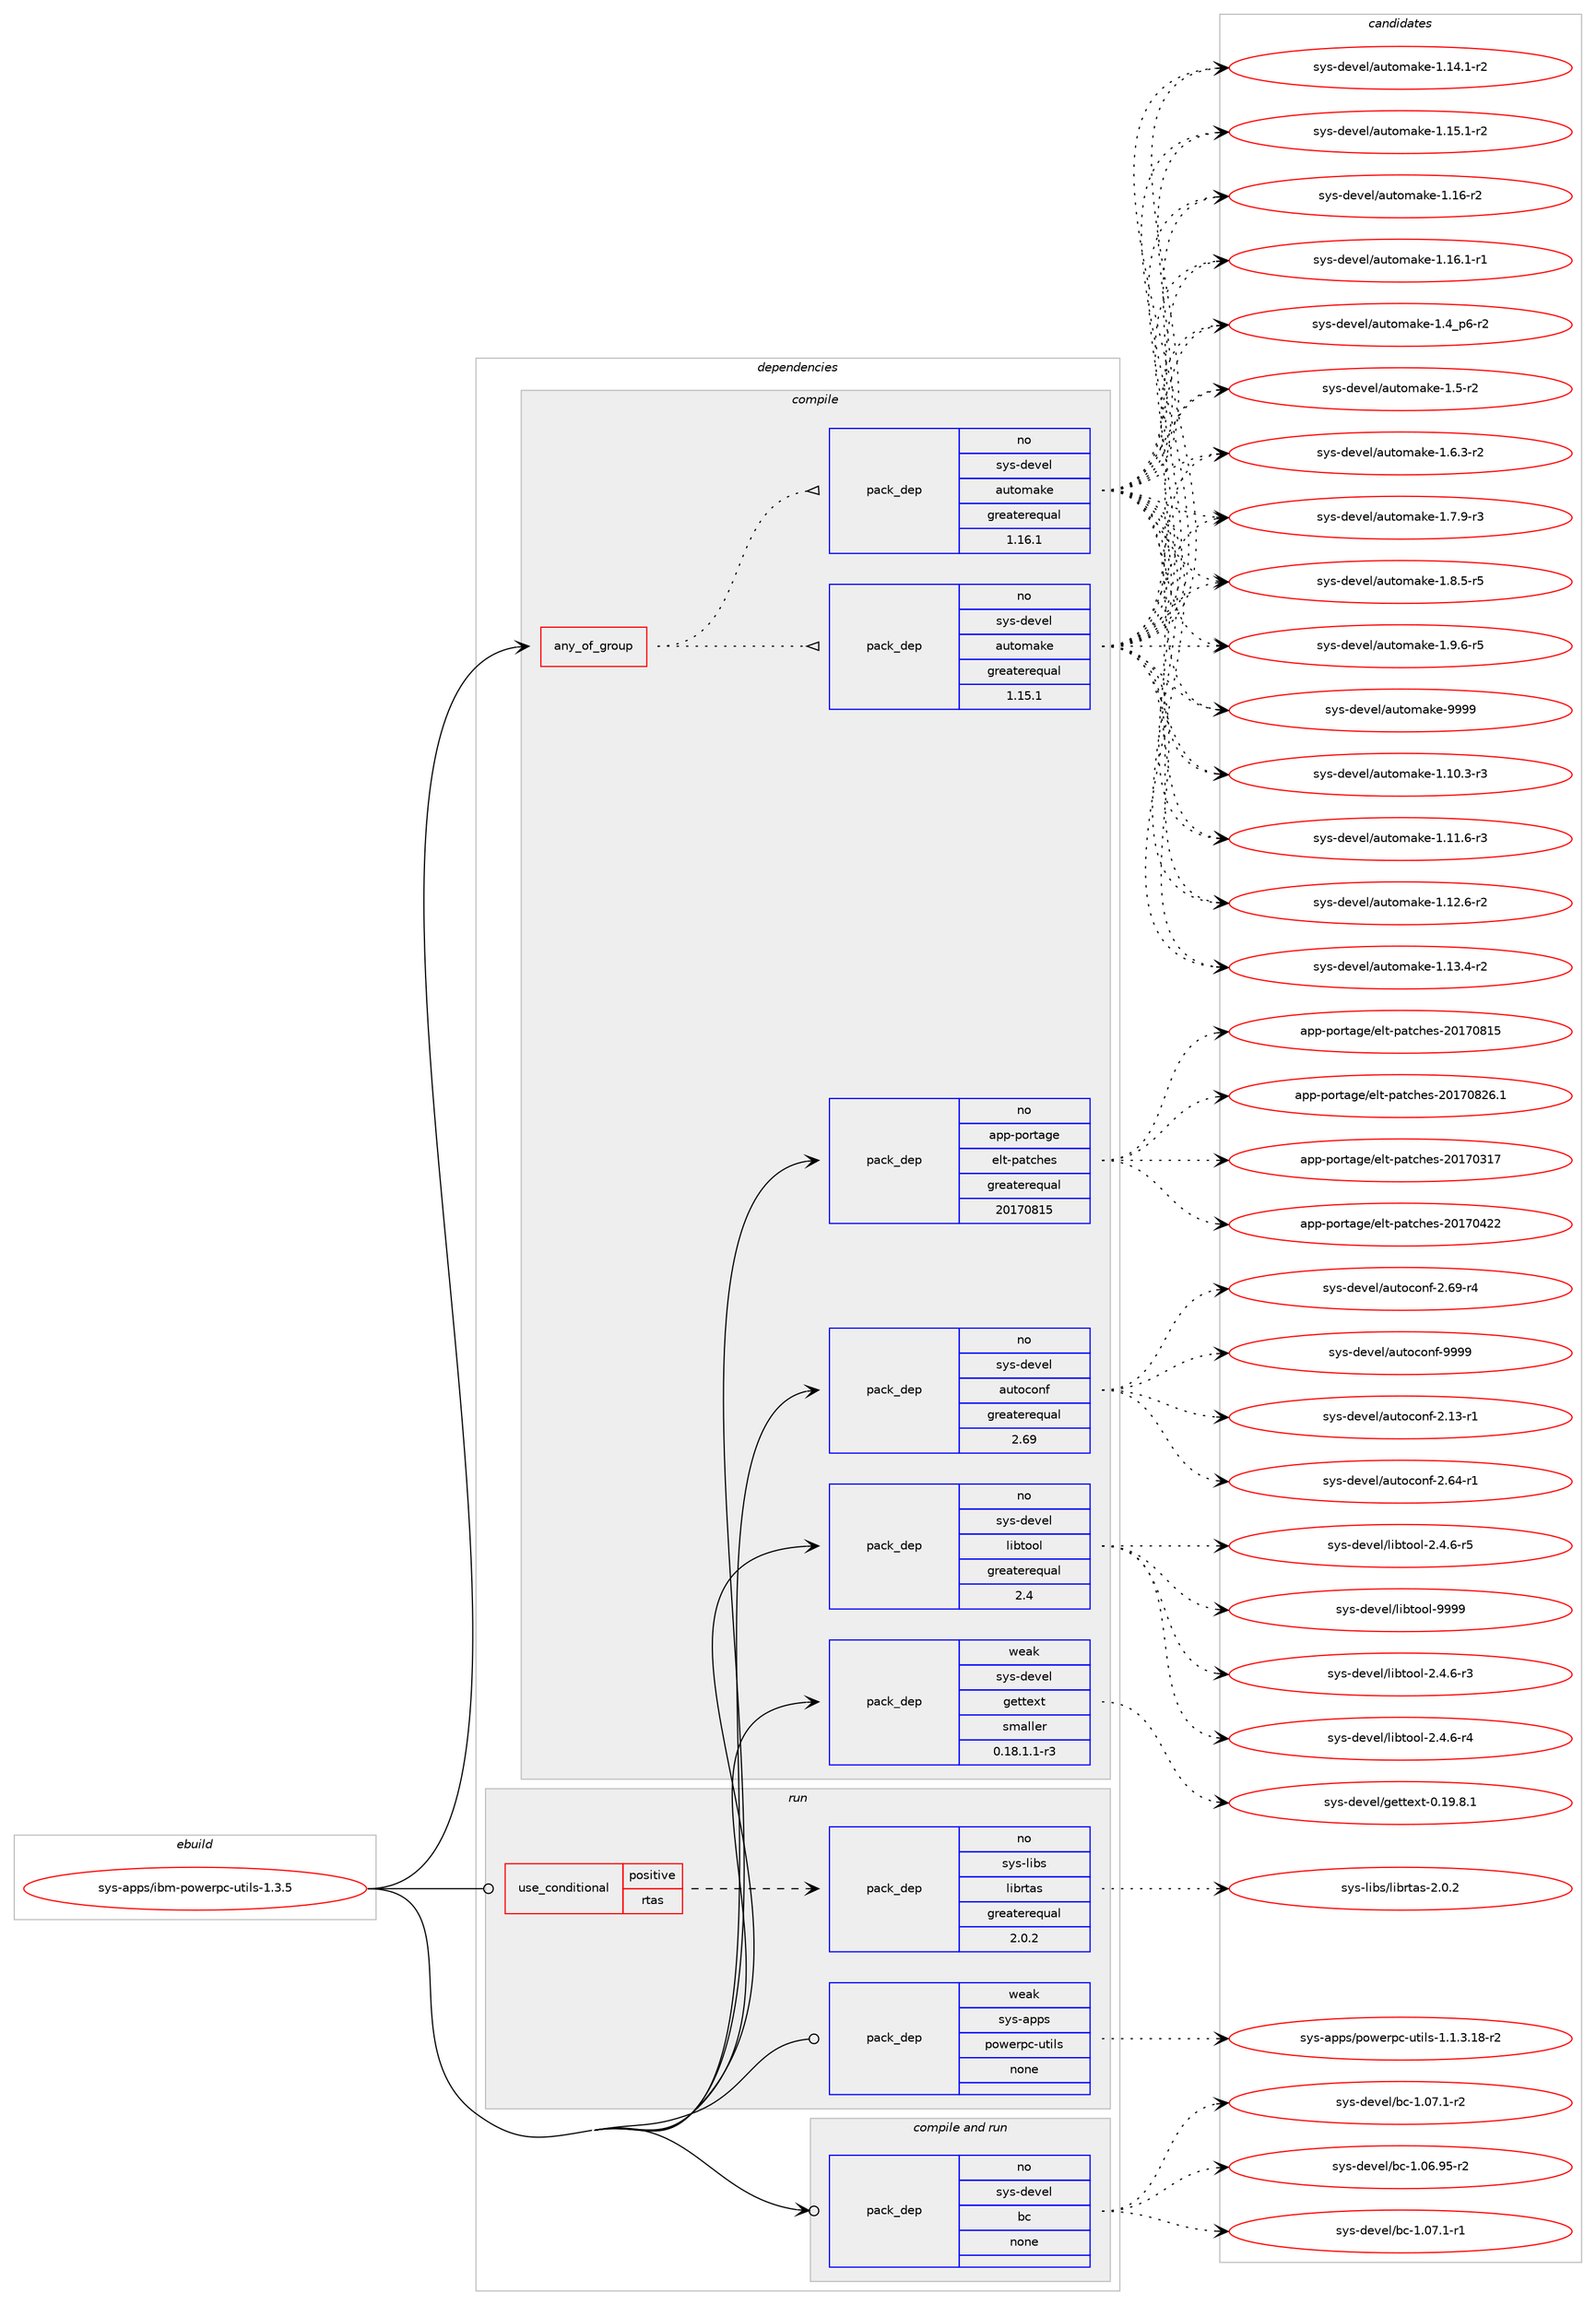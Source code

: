 digraph prolog {

# *************
# Graph options
# *************

newrank=true;
concentrate=true;
compound=true;
graph [rankdir=LR,fontname=Helvetica,fontsize=10,ranksep=1.5];#, ranksep=2.5, nodesep=0.2];
edge  [arrowhead=vee];
node  [fontname=Helvetica,fontsize=10];

# **********
# The ebuild
# **********

subgraph cluster_leftcol {
color=gray;
rank=same;
label=<<i>ebuild</i>>;
id [label="sys-apps/ibm-powerpc-utils-1.3.5", color=red, width=4, href="../sys-apps/ibm-powerpc-utils-1.3.5.svg"];
}

# ****************
# The dependencies
# ****************

subgraph cluster_midcol {
color=gray;
label=<<i>dependencies</i>>;
subgraph cluster_compile {
fillcolor="#eeeeee";
style=filled;
label=<<i>compile</i>>;
subgraph any27116 {
dependency1711703 [label=<<TABLE BORDER="0" CELLBORDER="1" CELLSPACING="0" CELLPADDING="4"><TR><TD CELLPADDING="10">any_of_group</TD></TR></TABLE>>, shape=none, color=red];subgraph pack1227427 {
dependency1711704 [label=<<TABLE BORDER="0" CELLBORDER="1" CELLSPACING="0" CELLPADDING="4" WIDTH="220"><TR><TD ROWSPAN="6" CELLPADDING="30">pack_dep</TD></TR><TR><TD WIDTH="110">no</TD></TR><TR><TD>sys-devel</TD></TR><TR><TD>automake</TD></TR><TR><TD>greaterequal</TD></TR><TR><TD>1.16.1</TD></TR></TABLE>>, shape=none, color=blue];
}
dependency1711703:e -> dependency1711704:w [weight=20,style="dotted",arrowhead="oinv"];
subgraph pack1227428 {
dependency1711705 [label=<<TABLE BORDER="0" CELLBORDER="1" CELLSPACING="0" CELLPADDING="4" WIDTH="220"><TR><TD ROWSPAN="6" CELLPADDING="30">pack_dep</TD></TR><TR><TD WIDTH="110">no</TD></TR><TR><TD>sys-devel</TD></TR><TR><TD>automake</TD></TR><TR><TD>greaterequal</TD></TR><TR><TD>1.15.1</TD></TR></TABLE>>, shape=none, color=blue];
}
dependency1711703:e -> dependency1711705:w [weight=20,style="dotted",arrowhead="oinv"];
}
id:e -> dependency1711703:w [weight=20,style="solid",arrowhead="vee"];
subgraph pack1227429 {
dependency1711706 [label=<<TABLE BORDER="0" CELLBORDER="1" CELLSPACING="0" CELLPADDING="4" WIDTH="220"><TR><TD ROWSPAN="6" CELLPADDING="30">pack_dep</TD></TR><TR><TD WIDTH="110">no</TD></TR><TR><TD>app-portage</TD></TR><TR><TD>elt-patches</TD></TR><TR><TD>greaterequal</TD></TR><TR><TD>20170815</TD></TR></TABLE>>, shape=none, color=blue];
}
id:e -> dependency1711706:w [weight=20,style="solid",arrowhead="vee"];
subgraph pack1227430 {
dependency1711707 [label=<<TABLE BORDER="0" CELLBORDER="1" CELLSPACING="0" CELLPADDING="4" WIDTH="220"><TR><TD ROWSPAN="6" CELLPADDING="30">pack_dep</TD></TR><TR><TD WIDTH="110">no</TD></TR><TR><TD>sys-devel</TD></TR><TR><TD>autoconf</TD></TR><TR><TD>greaterequal</TD></TR><TR><TD>2.69</TD></TR></TABLE>>, shape=none, color=blue];
}
id:e -> dependency1711707:w [weight=20,style="solid",arrowhead="vee"];
subgraph pack1227431 {
dependency1711708 [label=<<TABLE BORDER="0" CELLBORDER="1" CELLSPACING="0" CELLPADDING="4" WIDTH="220"><TR><TD ROWSPAN="6" CELLPADDING="30">pack_dep</TD></TR><TR><TD WIDTH="110">no</TD></TR><TR><TD>sys-devel</TD></TR><TR><TD>libtool</TD></TR><TR><TD>greaterequal</TD></TR><TR><TD>2.4</TD></TR></TABLE>>, shape=none, color=blue];
}
id:e -> dependency1711708:w [weight=20,style="solid",arrowhead="vee"];
subgraph pack1227432 {
dependency1711709 [label=<<TABLE BORDER="0" CELLBORDER="1" CELLSPACING="0" CELLPADDING="4" WIDTH="220"><TR><TD ROWSPAN="6" CELLPADDING="30">pack_dep</TD></TR><TR><TD WIDTH="110">weak</TD></TR><TR><TD>sys-devel</TD></TR><TR><TD>gettext</TD></TR><TR><TD>smaller</TD></TR><TR><TD>0.18.1.1-r3</TD></TR></TABLE>>, shape=none, color=blue];
}
id:e -> dependency1711709:w [weight=20,style="solid",arrowhead="vee"];
}
subgraph cluster_compileandrun {
fillcolor="#eeeeee";
style=filled;
label=<<i>compile and run</i>>;
subgraph pack1227433 {
dependency1711710 [label=<<TABLE BORDER="0" CELLBORDER="1" CELLSPACING="0" CELLPADDING="4" WIDTH="220"><TR><TD ROWSPAN="6" CELLPADDING="30">pack_dep</TD></TR><TR><TD WIDTH="110">no</TD></TR><TR><TD>sys-devel</TD></TR><TR><TD>bc</TD></TR><TR><TD>none</TD></TR><TR><TD></TD></TR></TABLE>>, shape=none, color=blue];
}
id:e -> dependency1711710:w [weight=20,style="solid",arrowhead="odotvee"];
}
subgraph cluster_run {
fillcolor="#eeeeee";
style=filled;
label=<<i>run</i>>;
subgraph cond456295 {
dependency1711711 [label=<<TABLE BORDER="0" CELLBORDER="1" CELLSPACING="0" CELLPADDING="4"><TR><TD ROWSPAN="3" CELLPADDING="10">use_conditional</TD></TR><TR><TD>positive</TD></TR><TR><TD>rtas</TD></TR></TABLE>>, shape=none, color=red];
subgraph pack1227434 {
dependency1711712 [label=<<TABLE BORDER="0" CELLBORDER="1" CELLSPACING="0" CELLPADDING="4" WIDTH="220"><TR><TD ROWSPAN="6" CELLPADDING="30">pack_dep</TD></TR><TR><TD WIDTH="110">no</TD></TR><TR><TD>sys-libs</TD></TR><TR><TD>librtas</TD></TR><TR><TD>greaterequal</TD></TR><TR><TD>2.0.2</TD></TR></TABLE>>, shape=none, color=blue];
}
dependency1711711:e -> dependency1711712:w [weight=20,style="dashed",arrowhead="vee"];
}
id:e -> dependency1711711:w [weight=20,style="solid",arrowhead="odot"];
subgraph pack1227435 {
dependency1711713 [label=<<TABLE BORDER="0" CELLBORDER="1" CELLSPACING="0" CELLPADDING="4" WIDTH="220"><TR><TD ROWSPAN="6" CELLPADDING="30">pack_dep</TD></TR><TR><TD WIDTH="110">weak</TD></TR><TR><TD>sys-apps</TD></TR><TR><TD>powerpc-utils</TD></TR><TR><TD>none</TD></TR><TR><TD></TD></TR></TABLE>>, shape=none, color=blue];
}
id:e -> dependency1711713:w [weight=20,style="solid",arrowhead="odot"];
}
}

# **************
# The candidates
# **************

subgraph cluster_choices {
rank=same;
color=gray;
label=<<i>candidates</i>>;

subgraph choice1227427 {
color=black;
nodesep=1;
choice11512111545100101118101108479711711611110997107101454946494846514511451 [label="sys-devel/automake-1.10.3-r3", color=red, width=4,href="../sys-devel/automake-1.10.3-r3.svg"];
choice11512111545100101118101108479711711611110997107101454946494946544511451 [label="sys-devel/automake-1.11.6-r3", color=red, width=4,href="../sys-devel/automake-1.11.6-r3.svg"];
choice11512111545100101118101108479711711611110997107101454946495046544511450 [label="sys-devel/automake-1.12.6-r2", color=red, width=4,href="../sys-devel/automake-1.12.6-r2.svg"];
choice11512111545100101118101108479711711611110997107101454946495146524511450 [label="sys-devel/automake-1.13.4-r2", color=red, width=4,href="../sys-devel/automake-1.13.4-r2.svg"];
choice11512111545100101118101108479711711611110997107101454946495246494511450 [label="sys-devel/automake-1.14.1-r2", color=red, width=4,href="../sys-devel/automake-1.14.1-r2.svg"];
choice11512111545100101118101108479711711611110997107101454946495346494511450 [label="sys-devel/automake-1.15.1-r2", color=red, width=4,href="../sys-devel/automake-1.15.1-r2.svg"];
choice1151211154510010111810110847971171161111099710710145494649544511450 [label="sys-devel/automake-1.16-r2", color=red, width=4,href="../sys-devel/automake-1.16-r2.svg"];
choice11512111545100101118101108479711711611110997107101454946495446494511449 [label="sys-devel/automake-1.16.1-r1", color=red, width=4,href="../sys-devel/automake-1.16.1-r1.svg"];
choice115121115451001011181011084797117116111109971071014549465295112544511450 [label="sys-devel/automake-1.4_p6-r2", color=red, width=4,href="../sys-devel/automake-1.4_p6-r2.svg"];
choice11512111545100101118101108479711711611110997107101454946534511450 [label="sys-devel/automake-1.5-r2", color=red, width=4,href="../sys-devel/automake-1.5-r2.svg"];
choice115121115451001011181011084797117116111109971071014549465446514511450 [label="sys-devel/automake-1.6.3-r2", color=red, width=4,href="../sys-devel/automake-1.6.3-r2.svg"];
choice115121115451001011181011084797117116111109971071014549465546574511451 [label="sys-devel/automake-1.7.9-r3", color=red, width=4,href="../sys-devel/automake-1.7.9-r3.svg"];
choice115121115451001011181011084797117116111109971071014549465646534511453 [label="sys-devel/automake-1.8.5-r5", color=red, width=4,href="../sys-devel/automake-1.8.5-r5.svg"];
choice115121115451001011181011084797117116111109971071014549465746544511453 [label="sys-devel/automake-1.9.6-r5", color=red, width=4,href="../sys-devel/automake-1.9.6-r5.svg"];
choice115121115451001011181011084797117116111109971071014557575757 [label="sys-devel/automake-9999", color=red, width=4,href="../sys-devel/automake-9999.svg"];
dependency1711704:e -> choice11512111545100101118101108479711711611110997107101454946494846514511451:w [style=dotted,weight="100"];
dependency1711704:e -> choice11512111545100101118101108479711711611110997107101454946494946544511451:w [style=dotted,weight="100"];
dependency1711704:e -> choice11512111545100101118101108479711711611110997107101454946495046544511450:w [style=dotted,weight="100"];
dependency1711704:e -> choice11512111545100101118101108479711711611110997107101454946495146524511450:w [style=dotted,weight="100"];
dependency1711704:e -> choice11512111545100101118101108479711711611110997107101454946495246494511450:w [style=dotted,weight="100"];
dependency1711704:e -> choice11512111545100101118101108479711711611110997107101454946495346494511450:w [style=dotted,weight="100"];
dependency1711704:e -> choice1151211154510010111810110847971171161111099710710145494649544511450:w [style=dotted,weight="100"];
dependency1711704:e -> choice11512111545100101118101108479711711611110997107101454946495446494511449:w [style=dotted,weight="100"];
dependency1711704:e -> choice115121115451001011181011084797117116111109971071014549465295112544511450:w [style=dotted,weight="100"];
dependency1711704:e -> choice11512111545100101118101108479711711611110997107101454946534511450:w [style=dotted,weight="100"];
dependency1711704:e -> choice115121115451001011181011084797117116111109971071014549465446514511450:w [style=dotted,weight="100"];
dependency1711704:e -> choice115121115451001011181011084797117116111109971071014549465546574511451:w [style=dotted,weight="100"];
dependency1711704:e -> choice115121115451001011181011084797117116111109971071014549465646534511453:w [style=dotted,weight="100"];
dependency1711704:e -> choice115121115451001011181011084797117116111109971071014549465746544511453:w [style=dotted,weight="100"];
dependency1711704:e -> choice115121115451001011181011084797117116111109971071014557575757:w [style=dotted,weight="100"];
}
subgraph choice1227428 {
color=black;
nodesep=1;
choice11512111545100101118101108479711711611110997107101454946494846514511451 [label="sys-devel/automake-1.10.3-r3", color=red, width=4,href="../sys-devel/automake-1.10.3-r3.svg"];
choice11512111545100101118101108479711711611110997107101454946494946544511451 [label="sys-devel/automake-1.11.6-r3", color=red, width=4,href="../sys-devel/automake-1.11.6-r3.svg"];
choice11512111545100101118101108479711711611110997107101454946495046544511450 [label="sys-devel/automake-1.12.6-r2", color=red, width=4,href="../sys-devel/automake-1.12.6-r2.svg"];
choice11512111545100101118101108479711711611110997107101454946495146524511450 [label="sys-devel/automake-1.13.4-r2", color=red, width=4,href="../sys-devel/automake-1.13.4-r2.svg"];
choice11512111545100101118101108479711711611110997107101454946495246494511450 [label="sys-devel/automake-1.14.1-r2", color=red, width=4,href="../sys-devel/automake-1.14.1-r2.svg"];
choice11512111545100101118101108479711711611110997107101454946495346494511450 [label="sys-devel/automake-1.15.1-r2", color=red, width=4,href="../sys-devel/automake-1.15.1-r2.svg"];
choice1151211154510010111810110847971171161111099710710145494649544511450 [label="sys-devel/automake-1.16-r2", color=red, width=4,href="../sys-devel/automake-1.16-r2.svg"];
choice11512111545100101118101108479711711611110997107101454946495446494511449 [label="sys-devel/automake-1.16.1-r1", color=red, width=4,href="../sys-devel/automake-1.16.1-r1.svg"];
choice115121115451001011181011084797117116111109971071014549465295112544511450 [label="sys-devel/automake-1.4_p6-r2", color=red, width=4,href="../sys-devel/automake-1.4_p6-r2.svg"];
choice11512111545100101118101108479711711611110997107101454946534511450 [label="sys-devel/automake-1.5-r2", color=red, width=4,href="../sys-devel/automake-1.5-r2.svg"];
choice115121115451001011181011084797117116111109971071014549465446514511450 [label="sys-devel/automake-1.6.3-r2", color=red, width=4,href="../sys-devel/automake-1.6.3-r2.svg"];
choice115121115451001011181011084797117116111109971071014549465546574511451 [label="sys-devel/automake-1.7.9-r3", color=red, width=4,href="../sys-devel/automake-1.7.9-r3.svg"];
choice115121115451001011181011084797117116111109971071014549465646534511453 [label="sys-devel/automake-1.8.5-r5", color=red, width=4,href="../sys-devel/automake-1.8.5-r5.svg"];
choice115121115451001011181011084797117116111109971071014549465746544511453 [label="sys-devel/automake-1.9.6-r5", color=red, width=4,href="../sys-devel/automake-1.9.6-r5.svg"];
choice115121115451001011181011084797117116111109971071014557575757 [label="sys-devel/automake-9999", color=red, width=4,href="../sys-devel/automake-9999.svg"];
dependency1711705:e -> choice11512111545100101118101108479711711611110997107101454946494846514511451:w [style=dotted,weight="100"];
dependency1711705:e -> choice11512111545100101118101108479711711611110997107101454946494946544511451:w [style=dotted,weight="100"];
dependency1711705:e -> choice11512111545100101118101108479711711611110997107101454946495046544511450:w [style=dotted,weight="100"];
dependency1711705:e -> choice11512111545100101118101108479711711611110997107101454946495146524511450:w [style=dotted,weight="100"];
dependency1711705:e -> choice11512111545100101118101108479711711611110997107101454946495246494511450:w [style=dotted,weight="100"];
dependency1711705:e -> choice11512111545100101118101108479711711611110997107101454946495346494511450:w [style=dotted,weight="100"];
dependency1711705:e -> choice1151211154510010111810110847971171161111099710710145494649544511450:w [style=dotted,weight="100"];
dependency1711705:e -> choice11512111545100101118101108479711711611110997107101454946495446494511449:w [style=dotted,weight="100"];
dependency1711705:e -> choice115121115451001011181011084797117116111109971071014549465295112544511450:w [style=dotted,weight="100"];
dependency1711705:e -> choice11512111545100101118101108479711711611110997107101454946534511450:w [style=dotted,weight="100"];
dependency1711705:e -> choice115121115451001011181011084797117116111109971071014549465446514511450:w [style=dotted,weight="100"];
dependency1711705:e -> choice115121115451001011181011084797117116111109971071014549465546574511451:w [style=dotted,weight="100"];
dependency1711705:e -> choice115121115451001011181011084797117116111109971071014549465646534511453:w [style=dotted,weight="100"];
dependency1711705:e -> choice115121115451001011181011084797117116111109971071014549465746544511453:w [style=dotted,weight="100"];
dependency1711705:e -> choice115121115451001011181011084797117116111109971071014557575757:w [style=dotted,weight="100"];
}
subgraph choice1227429 {
color=black;
nodesep=1;
choice97112112451121111141169710310147101108116451129711699104101115455048495548514955 [label="app-portage/elt-patches-20170317", color=red, width=4,href="../app-portage/elt-patches-20170317.svg"];
choice97112112451121111141169710310147101108116451129711699104101115455048495548525050 [label="app-portage/elt-patches-20170422", color=red, width=4,href="../app-portage/elt-patches-20170422.svg"];
choice97112112451121111141169710310147101108116451129711699104101115455048495548564953 [label="app-portage/elt-patches-20170815", color=red, width=4,href="../app-portage/elt-patches-20170815.svg"];
choice971121124511211111411697103101471011081164511297116991041011154550484955485650544649 [label="app-portage/elt-patches-20170826.1", color=red, width=4,href="../app-portage/elt-patches-20170826.1.svg"];
dependency1711706:e -> choice97112112451121111141169710310147101108116451129711699104101115455048495548514955:w [style=dotted,weight="100"];
dependency1711706:e -> choice97112112451121111141169710310147101108116451129711699104101115455048495548525050:w [style=dotted,weight="100"];
dependency1711706:e -> choice97112112451121111141169710310147101108116451129711699104101115455048495548564953:w [style=dotted,weight="100"];
dependency1711706:e -> choice971121124511211111411697103101471011081164511297116991041011154550484955485650544649:w [style=dotted,weight="100"];
}
subgraph choice1227430 {
color=black;
nodesep=1;
choice1151211154510010111810110847971171161119911111010245504649514511449 [label="sys-devel/autoconf-2.13-r1", color=red, width=4,href="../sys-devel/autoconf-2.13-r1.svg"];
choice1151211154510010111810110847971171161119911111010245504654524511449 [label="sys-devel/autoconf-2.64-r1", color=red, width=4,href="../sys-devel/autoconf-2.64-r1.svg"];
choice1151211154510010111810110847971171161119911111010245504654574511452 [label="sys-devel/autoconf-2.69-r4", color=red, width=4,href="../sys-devel/autoconf-2.69-r4.svg"];
choice115121115451001011181011084797117116111991111101024557575757 [label="sys-devel/autoconf-9999", color=red, width=4,href="../sys-devel/autoconf-9999.svg"];
dependency1711707:e -> choice1151211154510010111810110847971171161119911111010245504649514511449:w [style=dotted,weight="100"];
dependency1711707:e -> choice1151211154510010111810110847971171161119911111010245504654524511449:w [style=dotted,weight="100"];
dependency1711707:e -> choice1151211154510010111810110847971171161119911111010245504654574511452:w [style=dotted,weight="100"];
dependency1711707:e -> choice115121115451001011181011084797117116111991111101024557575757:w [style=dotted,weight="100"];
}
subgraph choice1227431 {
color=black;
nodesep=1;
choice1151211154510010111810110847108105981161111111084550465246544511451 [label="sys-devel/libtool-2.4.6-r3", color=red, width=4,href="../sys-devel/libtool-2.4.6-r3.svg"];
choice1151211154510010111810110847108105981161111111084550465246544511452 [label="sys-devel/libtool-2.4.6-r4", color=red, width=4,href="../sys-devel/libtool-2.4.6-r4.svg"];
choice1151211154510010111810110847108105981161111111084550465246544511453 [label="sys-devel/libtool-2.4.6-r5", color=red, width=4,href="../sys-devel/libtool-2.4.6-r5.svg"];
choice1151211154510010111810110847108105981161111111084557575757 [label="sys-devel/libtool-9999", color=red, width=4,href="../sys-devel/libtool-9999.svg"];
dependency1711708:e -> choice1151211154510010111810110847108105981161111111084550465246544511451:w [style=dotted,weight="100"];
dependency1711708:e -> choice1151211154510010111810110847108105981161111111084550465246544511452:w [style=dotted,weight="100"];
dependency1711708:e -> choice1151211154510010111810110847108105981161111111084550465246544511453:w [style=dotted,weight="100"];
dependency1711708:e -> choice1151211154510010111810110847108105981161111111084557575757:w [style=dotted,weight="100"];
}
subgraph choice1227432 {
color=black;
nodesep=1;
choice1151211154510010111810110847103101116116101120116454846495746564649 [label="sys-devel/gettext-0.19.8.1", color=red, width=4,href="../sys-devel/gettext-0.19.8.1.svg"];
dependency1711709:e -> choice1151211154510010111810110847103101116116101120116454846495746564649:w [style=dotted,weight="100"];
}
subgraph choice1227433 {
color=black;
nodesep=1;
choice1151211154510010111810110847989945494648544657534511450 [label="sys-devel/bc-1.06.95-r2", color=red, width=4,href="../sys-devel/bc-1.06.95-r2.svg"];
choice11512111545100101118101108479899454946485546494511449 [label="sys-devel/bc-1.07.1-r1", color=red, width=4,href="../sys-devel/bc-1.07.1-r1.svg"];
choice11512111545100101118101108479899454946485546494511450 [label="sys-devel/bc-1.07.1-r2", color=red, width=4,href="../sys-devel/bc-1.07.1-r2.svg"];
dependency1711710:e -> choice1151211154510010111810110847989945494648544657534511450:w [style=dotted,weight="100"];
dependency1711710:e -> choice11512111545100101118101108479899454946485546494511449:w [style=dotted,weight="100"];
dependency1711710:e -> choice11512111545100101118101108479899454946485546494511450:w [style=dotted,weight="100"];
}
subgraph choice1227434 {
color=black;
nodesep=1;
choice1151211154510810598115471081059811411697115455046484650 [label="sys-libs/librtas-2.0.2", color=red, width=4,href="../sys-libs/librtas-2.0.2.svg"];
dependency1711712:e -> choice1151211154510810598115471081059811411697115455046484650:w [style=dotted,weight="100"];
}
subgraph choice1227435 {
color=black;
nodesep=1;
choice11512111545971121121154711211111910111411299451171161051081154549464946514649564511450 [label="sys-apps/powerpc-utils-1.1.3.18-r2", color=red, width=4,href="../sys-apps/powerpc-utils-1.1.3.18-r2.svg"];
dependency1711713:e -> choice11512111545971121121154711211111910111411299451171161051081154549464946514649564511450:w [style=dotted,weight="100"];
}
}

}
